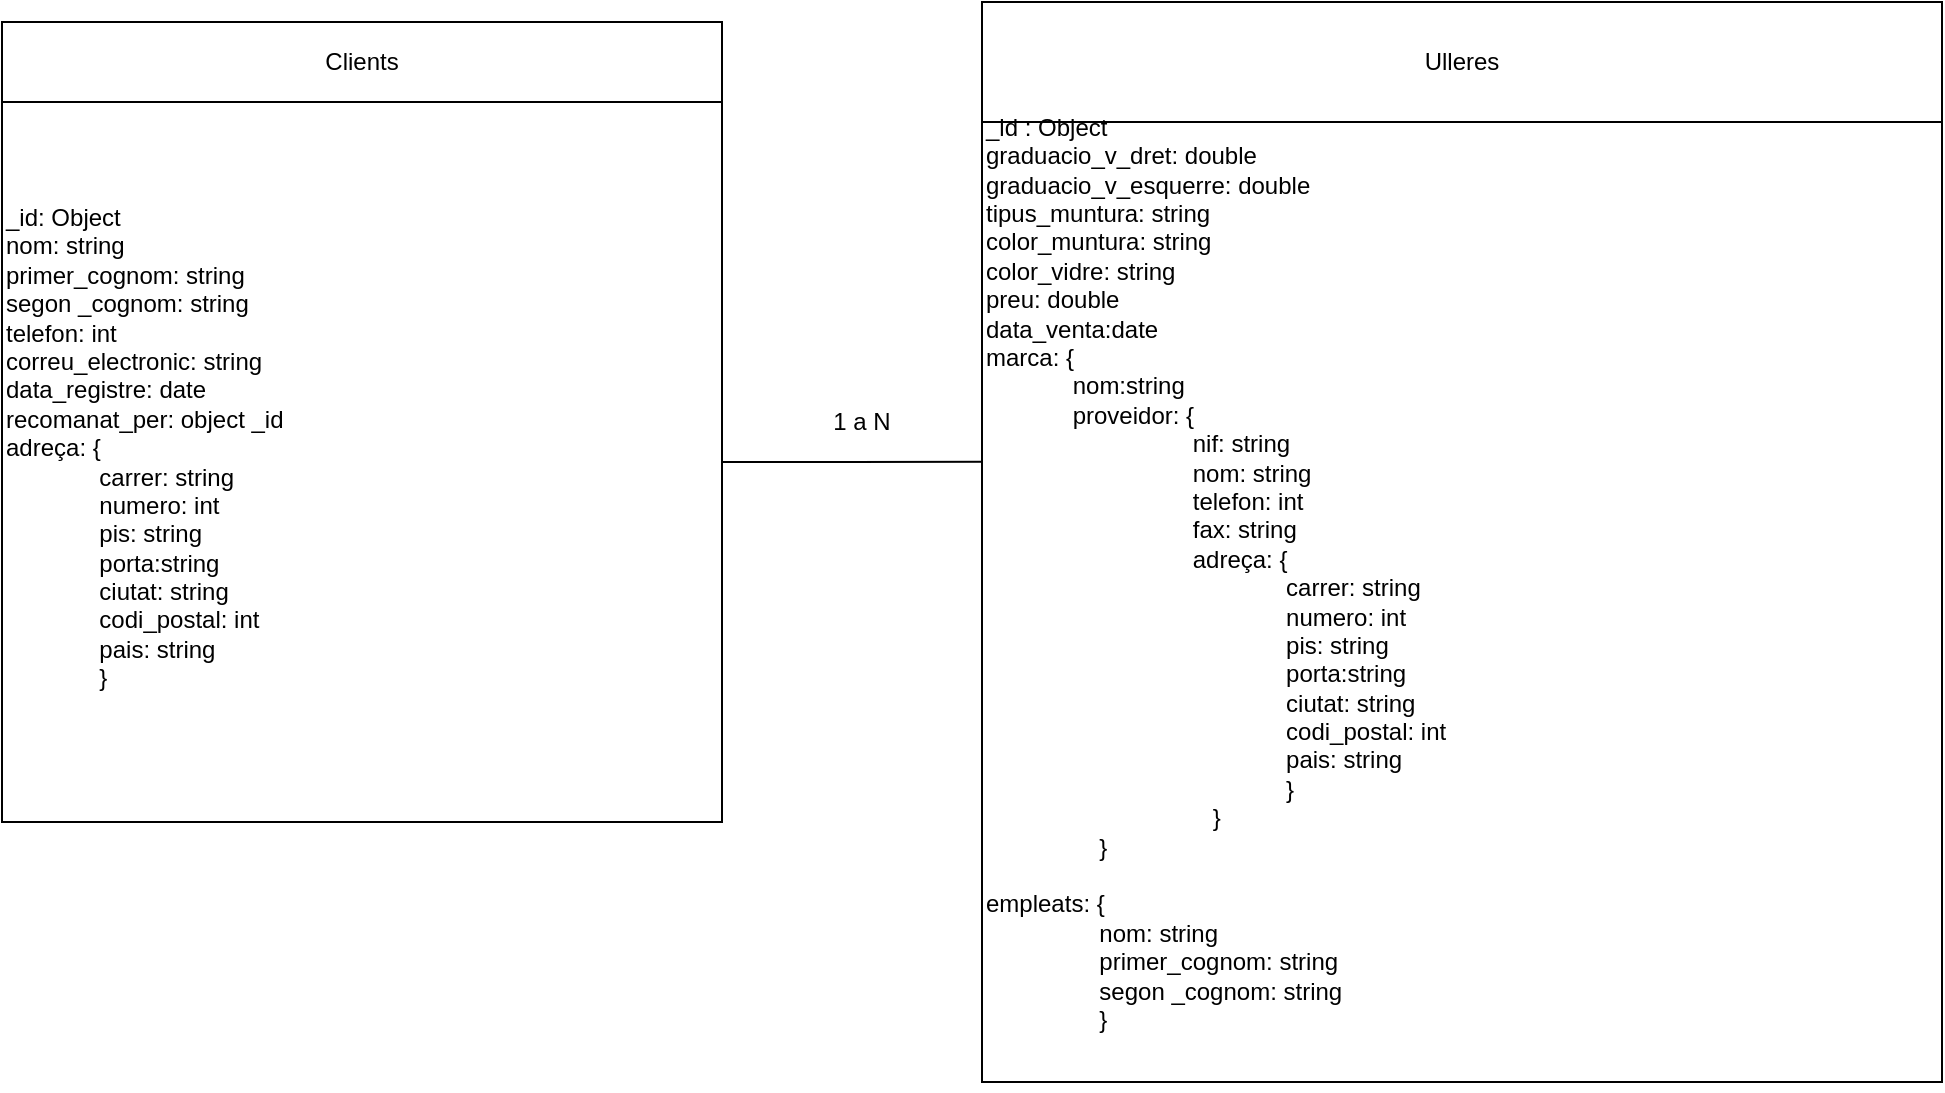 <mxfile version="13.9.9" type="device"><diagram id="9yh_6jxreJZAikRcdplO" name="Pàgina-1"><mxGraphModel dx="852" dy="494" grid="1" gridSize="10" guides="1" tooltips="1" connect="1" arrows="1" fold="1" page="1" pageScale="1" pageWidth="827" pageHeight="1169" math="0" shadow="0"><root><mxCell id="0"/><mxCell id="1" parent="0"/><mxCell id="NqSbx1KsNHEM_Tqbr3WZ-1" value="Clients" style="rounded=0;whiteSpace=wrap;html=1;" vertex="1" parent="1"><mxGeometry x="90" y="120" width="360" height="40" as="geometry"/></mxCell><mxCell id="NqSbx1KsNHEM_Tqbr3WZ-2" value="Ulleres" style="rounded=0;whiteSpace=wrap;html=1;" vertex="1" parent="1"><mxGeometry x="580" y="110" width="480" height="60" as="geometry"/></mxCell><mxCell id="NqSbx1KsNHEM_Tqbr3WZ-6" style="edgeStyle=orthogonalEdgeStyle;rounded=0;orthogonalLoop=1;jettySize=auto;html=1;entryX=0.021;entryY=0.354;entryDx=0;entryDy=0;entryPerimeter=0;" edge="1" parent="1" source="NqSbx1KsNHEM_Tqbr3WZ-3" target="NqSbx1KsNHEM_Tqbr3WZ-4"><mxGeometry relative="1" as="geometry"/></mxCell><mxCell id="NqSbx1KsNHEM_Tqbr3WZ-3" value="_id: Object&lt;br&gt;nom: string&lt;br&gt;primer_cognom: string&lt;br&gt;segon _cognom: string&lt;br&gt;telefon: int&lt;br&gt;correu_electronic: string&lt;br&gt;data_registre: date&lt;br&gt;recomanat_per: object _id&lt;br&gt;adreça: {&lt;br&gt;&amp;nbsp; &amp;nbsp; &amp;nbsp; &amp;nbsp; &amp;nbsp; &amp;nbsp; &amp;nbsp; carrer: string&lt;br&gt;&amp;nbsp; &amp;nbsp; &amp;nbsp; &amp;nbsp; &amp;nbsp; &amp;nbsp; &amp;nbsp; numero: int&lt;br&gt;&amp;nbsp; &amp;nbsp; &amp;nbsp; &amp;nbsp; &amp;nbsp; &amp;nbsp; &amp;nbsp; pis: string&lt;br&gt;&amp;nbsp; &amp;nbsp; &amp;nbsp; &amp;nbsp; &amp;nbsp; &amp;nbsp; &amp;nbsp; porta:string&lt;br&gt;&amp;nbsp; &amp;nbsp; &amp;nbsp; &amp;nbsp; &amp;nbsp; &amp;nbsp; &amp;nbsp; ciutat: string&lt;br&gt;&amp;nbsp; &amp;nbsp; &amp;nbsp; &amp;nbsp; &amp;nbsp; &amp;nbsp; &amp;nbsp; codi_postal: int&lt;br&gt;&amp;nbsp; &amp;nbsp; &amp;nbsp; &amp;nbsp; &amp;nbsp; &amp;nbsp; &amp;nbsp; pais: string&lt;br&gt;&amp;nbsp; &amp;nbsp; &amp;nbsp; &amp;nbsp; &amp;nbsp; &amp;nbsp; &amp;nbsp; }&lt;br&gt;&amp;nbsp; &amp;nbsp; &amp;nbsp; &amp;nbsp; &amp;nbsp; &amp;nbsp; &amp;nbsp;" style="whiteSpace=wrap;html=1;aspect=fixed;align=left;" vertex="1" parent="1"><mxGeometry x="90" y="160" width="360" height="360" as="geometry"/></mxCell><mxCell id="NqSbx1KsNHEM_Tqbr3WZ-4" value="_id : Object&lt;br&gt;graduacio_v_dret: double&lt;br&gt;graduacio_v_esquerre: double&lt;br&gt;tipus_muntura: string&lt;br&gt;color_muntura: string&lt;br&gt;color_vidre: string&lt;br&gt;preu: double&lt;br&gt;data_venta:date&lt;br&gt;marca: {&lt;br&gt;&amp;nbsp; &amp;nbsp; &amp;nbsp; &amp;nbsp; &amp;nbsp; &amp;nbsp; &amp;nbsp;nom:string&lt;br&gt;&amp;nbsp; &amp;nbsp; &amp;nbsp; &amp;nbsp; &amp;nbsp; &amp;nbsp; &amp;nbsp;proveidor: {&lt;br&gt;&amp;nbsp; &amp;nbsp; &amp;nbsp; &amp;nbsp; &amp;nbsp; &amp;nbsp; &amp;nbsp; &amp;nbsp; &amp;nbsp; &amp;nbsp; &amp;nbsp; &amp;nbsp; &amp;nbsp; &amp;nbsp; &amp;nbsp; &amp;nbsp;nif: string&lt;br&gt;&amp;nbsp; &amp;nbsp; &amp;nbsp; &amp;nbsp; &amp;nbsp; &amp;nbsp; &amp;nbsp; &amp;nbsp; &amp;nbsp; &amp;nbsp; &amp;nbsp; &amp;nbsp; &amp;nbsp; &amp;nbsp; &amp;nbsp; &amp;nbsp;nom: string&lt;br&gt;&amp;nbsp; &amp;nbsp; &amp;nbsp; &amp;nbsp; &amp;nbsp; &amp;nbsp; &amp;nbsp; &amp;nbsp; &amp;nbsp; &amp;nbsp; &amp;nbsp; &amp;nbsp; &amp;nbsp; &amp;nbsp; &amp;nbsp; &amp;nbsp;telefon: int&lt;br&gt;&amp;nbsp; &amp;nbsp; &amp;nbsp; &amp;nbsp; &amp;nbsp; &amp;nbsp; &amp;nbsp; &amp;nbsp; &amp;nbsp; &amp;nbsp; &amp;nbsp; &amp;nbsp; &amp;nbsp; &amp;nbsp; &amp;nbsp; &amp;nbsp;fax: string&lt;br&gt;&amp;nbsp; &amp;nbsp; &amp;nbsp; &amp;nbsp; &amp;nbsp; &amp;nbsp; &amp;nbsp; &amp;nbsp; &amp;nbsp; &amp;nbsp; &amp;nbsp; &amp;nbsp; &amp;nbsp; &amp;nbsp; &amp;nbsp; &amp;nbsp;adreça: {&lt;br&gt;&amp;nbsp; &amp;nbsp; &amp;nbsp; &amp;nbsp; &amp;nbsp; &amp;nbsp; &amp;nbsp; &amp;nbsp; &amp;nbsp; &amp;nbsp; &amp;nbsp; &amp;nbsp; &amp;nbsp; &amp;nbsp; &amp;nbsp; &amp;nbsp; &amp;nbsp; &amp;nbsp; &amp;nbsp; &amp;nbsp; &amp;nbsp; &amp;nbsp; &amp;nbsp;carrer: string&lt;br&gt;&amp;nbsp; &amp;nbsp; &amp;nbsp; &amp;nbsp; &amp;nbsp; &amp;nbsp; &amp;nbsp; &amp;nbsp; &amp;nbsp; &amp;nbsp; &amp;nbsp; &amp;nbsp; &amp;nbsp; &amp;nbsp; &amp;nbsp; &amp;nbsp; &amp;nbsp; &amp;nbsp; &amp;nbsp; &amp;nbsp; &amp;nbsp; &amp;nbsp; &amp;nbsp;numero: int&lt;br&gt;&amp;nbsp; &amp;nbsp; &amp;nbsp; &amp;nbsp; &amp;nbsp; &amp;nbsp; &amp;nbsp; &amp;nbsp; &amp;nbsp; &amp;nbsp; &amp;nbsp; &amp;nbsp; &amp;nbsp; &amp;nbsp; &amp;nbsp; &amp;nbsp; &amp;nbsp; &amp;nbsp; &amp;nbsp; &amp;nbsp; &amp;nbsp; &amp;nbsp; &amp;nbsp;pis: string&lt;br&gt;&amp;nbsp; &amp;nbsp; &amp;nbsp; &amp;nbsp; &amp;nbsp; &amp;nbsp; &amp;nbsp; &amp;nbsp; &amp;nbsp; &amp;nbsp; &amp;nbsp; &amp;nbsp; &amp;nbsp; &amp;nbsp; &amp;nbsp; &amp;nbsp; &amp;nbsp; &amp;nbsp; &amp;nbsp; &amp;nbsp; &amp;nbsp; &amp;nbsp; &amp;nbsp;porta:string&lt;br&gt;&amp;nbsp; &amp;nbsp; &amp;nbsp; &amp;nbsp; &amp;nbsp; &amp;nbsp; &amp;nbsp; &amp;nbsp; &amp;nbsp; &amp;nbsp; &amp;nbsp; &amp;nbsp; &amp;nbsp; &amp;nbsp; &amp;nbsp; &amp;nbsp; &amp;nbsp; &amp;nbsp; &amp;nbsp; &amp;nbsp; &amp;nbsp; &amp;nbsp; &amp;nbsp;ciutat: string&lt;br&gt;&amp;nbsp; &amp;nbsp; &amp;nbsp; &amp;nbsp; &amp;nbsp; &amp;nbsp; &amp;nbsp; &amp;nbsp; &amp;nbsp; &amp;nbsp; &amp;nbsp; &amp;nbsp; &amp;nbsp; &amp;nbsp; &amp;nbsp; &amp;nbsp; &amp;nbsp; &amp;nbsp; &amp;nbsp; &amp;nbsp; &amp;nbsp; &amp;nbsp; &amp;nbsp;codi_postal: int&lt;br&gt;&amp;nbsp; &amp;nbsp; &amp;nbsp; &amp;nbsp; &amp;nbsp; &amp;nbsp; &amp;nbsp; &amp;nbsp; &amp;nbsp; &amp;nbsp; &amp;nbsp; &amp;nbsp; &amp;nbsp; &amp;nbsp; &amp;nbsp; &amp;nbsp; &amp;nbsp; &amp;nbsp; &amp;nbsp; &amp;nbsp; &amp;nbsp; &amp;nbsp; &amp;nbsp;pais: string&lt;br&gt;&amp;nbsp; &amp;nbsp; &amp;nbsp; &amp;nbsp; &amp;nbsp; &amp;nbsp; &amp;nbsp; &amp;nbsp; &amp;nbsp; &amp;nbsp; &amp;nbsp; &amp;nbsp; &amp;nbsp; &amp;nbsp; &amp;nbsp; &amp;nbsp; &amp;nbsp; &amp;nbsp; &amp;nbsp; &amp;nbsp; &amp;nbsp; &amp;nbsp; &amp;nbsp;}&lt;br&gt;&amp;nbsp; &amp;nbsp; &amp;nbsp; &amp;nbsp; &amp;nbsp; &amp;nbsp; &amp;nbsp; &amp;nbsp; &amp;nbsp; &amp;nbsp; &amp;nbsp; &amp;nbsp; &amp;nbsp; &amp;nbsp; &amp;nbsp; &amp;nbsp; &amp;nbsp; }&lt;br&gt;&amp;nbsp; &amp;nbsp; &amp;nbsp; &amp;nbsp; &amp;nbsp; &amp;nbsp; &amp;nbsp; &amp;nbsp; &amp;nbsp;}&lt;br&gt;&lt;br&gt;empleats: {&lt;br&gt;&amp;nbsp; &amp;nbsp; &amp;nbsp; &amp;nbsp; &amp;nbsp; &amp;nbsp; &amp;nbsp; &amp;nbsp; &amp;nbsp;nom: string&lt;br&gt;&amp;nbsp; &amp;nbsp; &amp;nbsp; &amp;nbsp; &amp;nbsp; &amp;nbsp; &amp;nbsp; &amp;nbsp; &amp;nbsp;primer_cognom: string&lt;br&gt;&amp;nbsp; &amp;nbsp; &amp;nbsp; &amp;nbsp; &amp;nbsp; &amp;nbsp; &amp;nbsp; &amp;nbsp; &amp;nbsp;segon _cognom: string&lt;br&gt;&amp;nbsp; &amp;nbsp; &amp;nbsp; &amp;nbsp; &amp;nbsp; &amp;nbsp; &amp;nbsp; &amp;nbsp; &amp;nbsp;}&lt;br&gt;&lt;br&gt;&amp;nbsp; &amp;nbsp; &amp;nbsp; &amp;nbsp; &amp;nbsp; &amp;nbsp; &amp;nbsp; &amp;nbsp; &amp;nbsp; &amp;nbsp; &amp;nbsp; &amp;nbsp; &amp;nbsp; &amp;nbsp; &amp;nbsp; &amp;nbsp; &amp;nbsp; &amp;nbsp; &amp;nbsp; &amp;nbsp; &amp;nbsp; &amp;nbsp; &amp;nbsp; &amp;nbsp; &amp;nbsp; &amp;nbsp; &amp;nbsp; &amp;nbsp; &amp;nbsp; &amp;nbsp; &amp;nbsp;&amp;nbsp;" style="whiteSpace=wrap;html=1;aspect=fixed;align=left;" vertex="1" parent="1"><mxGeometry x="580" y="170" width="480" height="480" as="geometry"/></mxCell><mxCell id="NqSbx1KsNHEM_Tqbr3WZ-7" value="1 a N" style="text;html=1;strokeColor=none;fillColor=none;align=center;verticalAlign=middle;whiteSpace=wrap;rounded=0;" vertex="1" parent="1"><mxGeometry x="500" y="310" width="40" height="20" as="geometry"/></mxCell></root></mxGraphModel></diagram></mxfile>